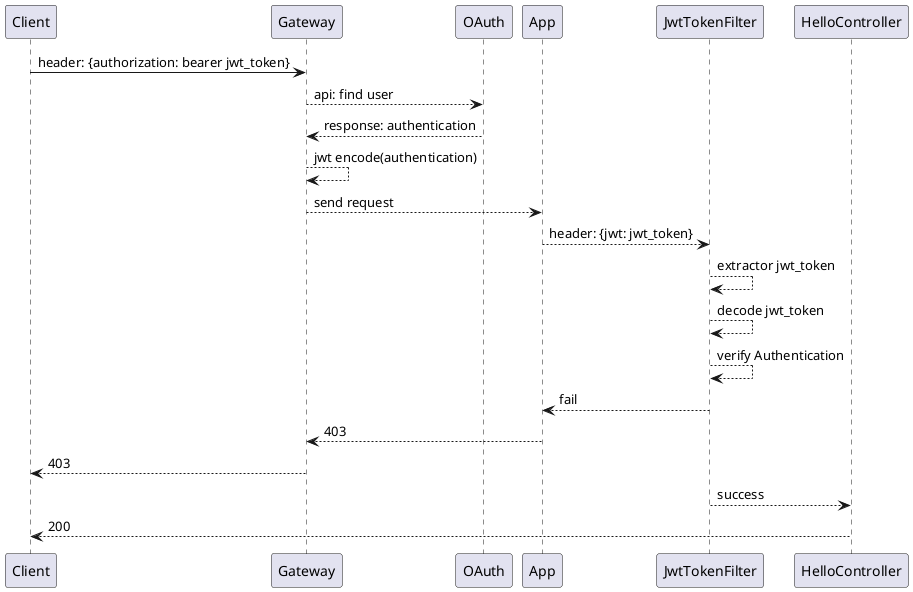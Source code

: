 @startuml
Client -> Gateway: header: {authorization: bearer jwt_token}

Gateway --> OAuth: api: find user
OAuth --> Gateway: response: authentication
Gateway --> Gateway: jwt encode(authentication)
Gateway --> App: send request
App --> JwtTokenFilter: header: {jwt: jwt_token}
JwtTokenFilter --> JwtTokenFilter: extractor jwt_token
JwtTokenFilter --> JwtTokenFilter: decode jwt_token
JwtTokenFilter --> JwtTokenFilter: verify Authentication
JwtTokenFilter --> App: fail
App --> Gateway: 403
Gateway --> Client: 403
JwtTokenFilter --> HelloController:  success
HelloController-->Client: 200
@enduml